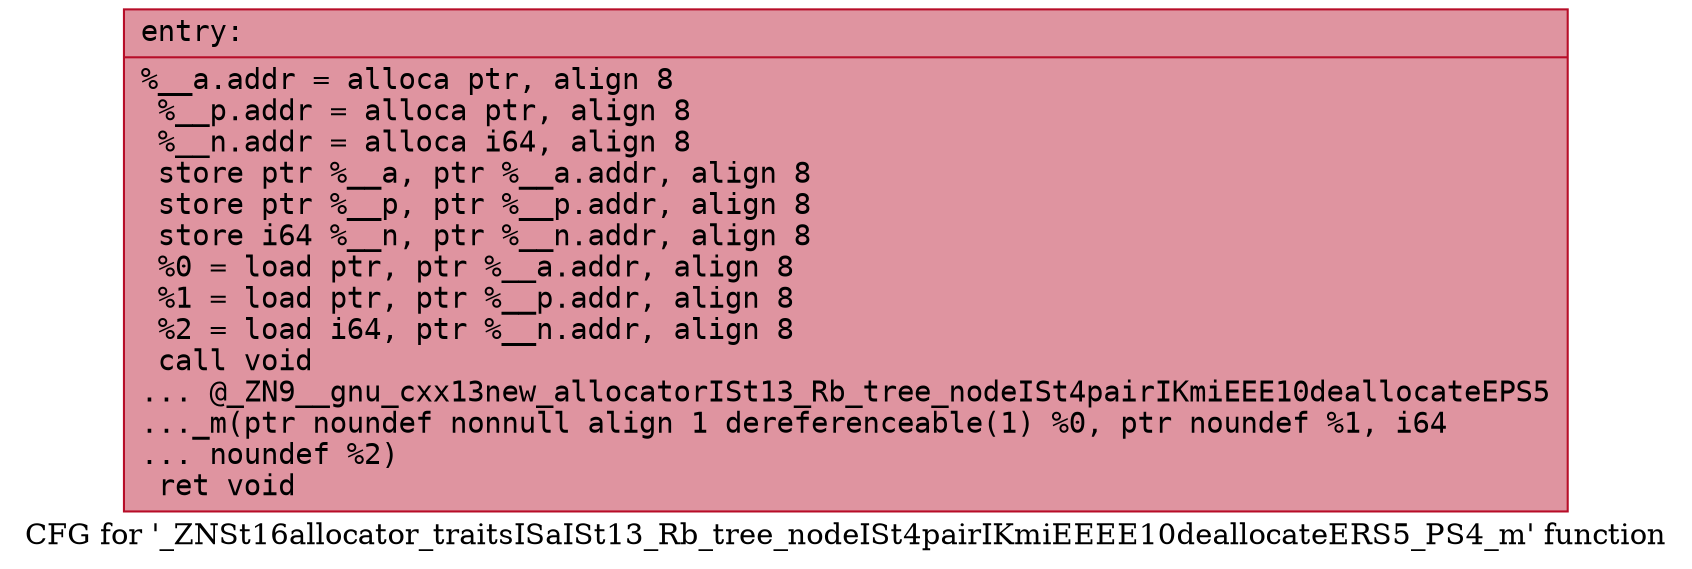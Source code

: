 digraph "CFG for '_ZNSt16allocator_traitsISaISt13_Rb_tree_nodeISt4pairIKmiEEEE10deallocateERS5_PS4_m' function" {
	label="CFG for '_ZNSt16allocator_traitsISaISt13_Rb_tree_nodeISt4pairIKmiEEEE10deallocateERS5_PS4_m' function";

	Node0x55dfe4bbcdf0 [shape=record,color="#b70d28ff", style=filled, fillcolor="#b70d2870" fontname="Courier",label="{entry:\l|  %__a.addr = alloca ptr, align 8\l  %__p.addr = alloca ptr, align 8\l  %__n.addr = alloca i64, align 8\l  store ptr %__a, ptr %__a.addr, align 8\l  store ptr %__p, ptr %__p.addr, align 8\l  store i64 %__n, ptr %__n.addr, align 8\l  %0 = load ptr, ptr %__a.addr, align 8\l  %1 = load ptr, ptr %__p.addr, align 8\l  %2 = load i64, ptr %__n.addr, align 8\l  call void\l... @_ZN9__gnu_cxx13new_allocatorISt13_Rb_tree_nodeISt4pairIKmiEEE10deallocateEPS5\l..._m(ptr noundef nonnull align 1 dereferenceable(1) %0, ptr noundef %1, i64\l... noundef %2)\l  ret void\l}"];
}
